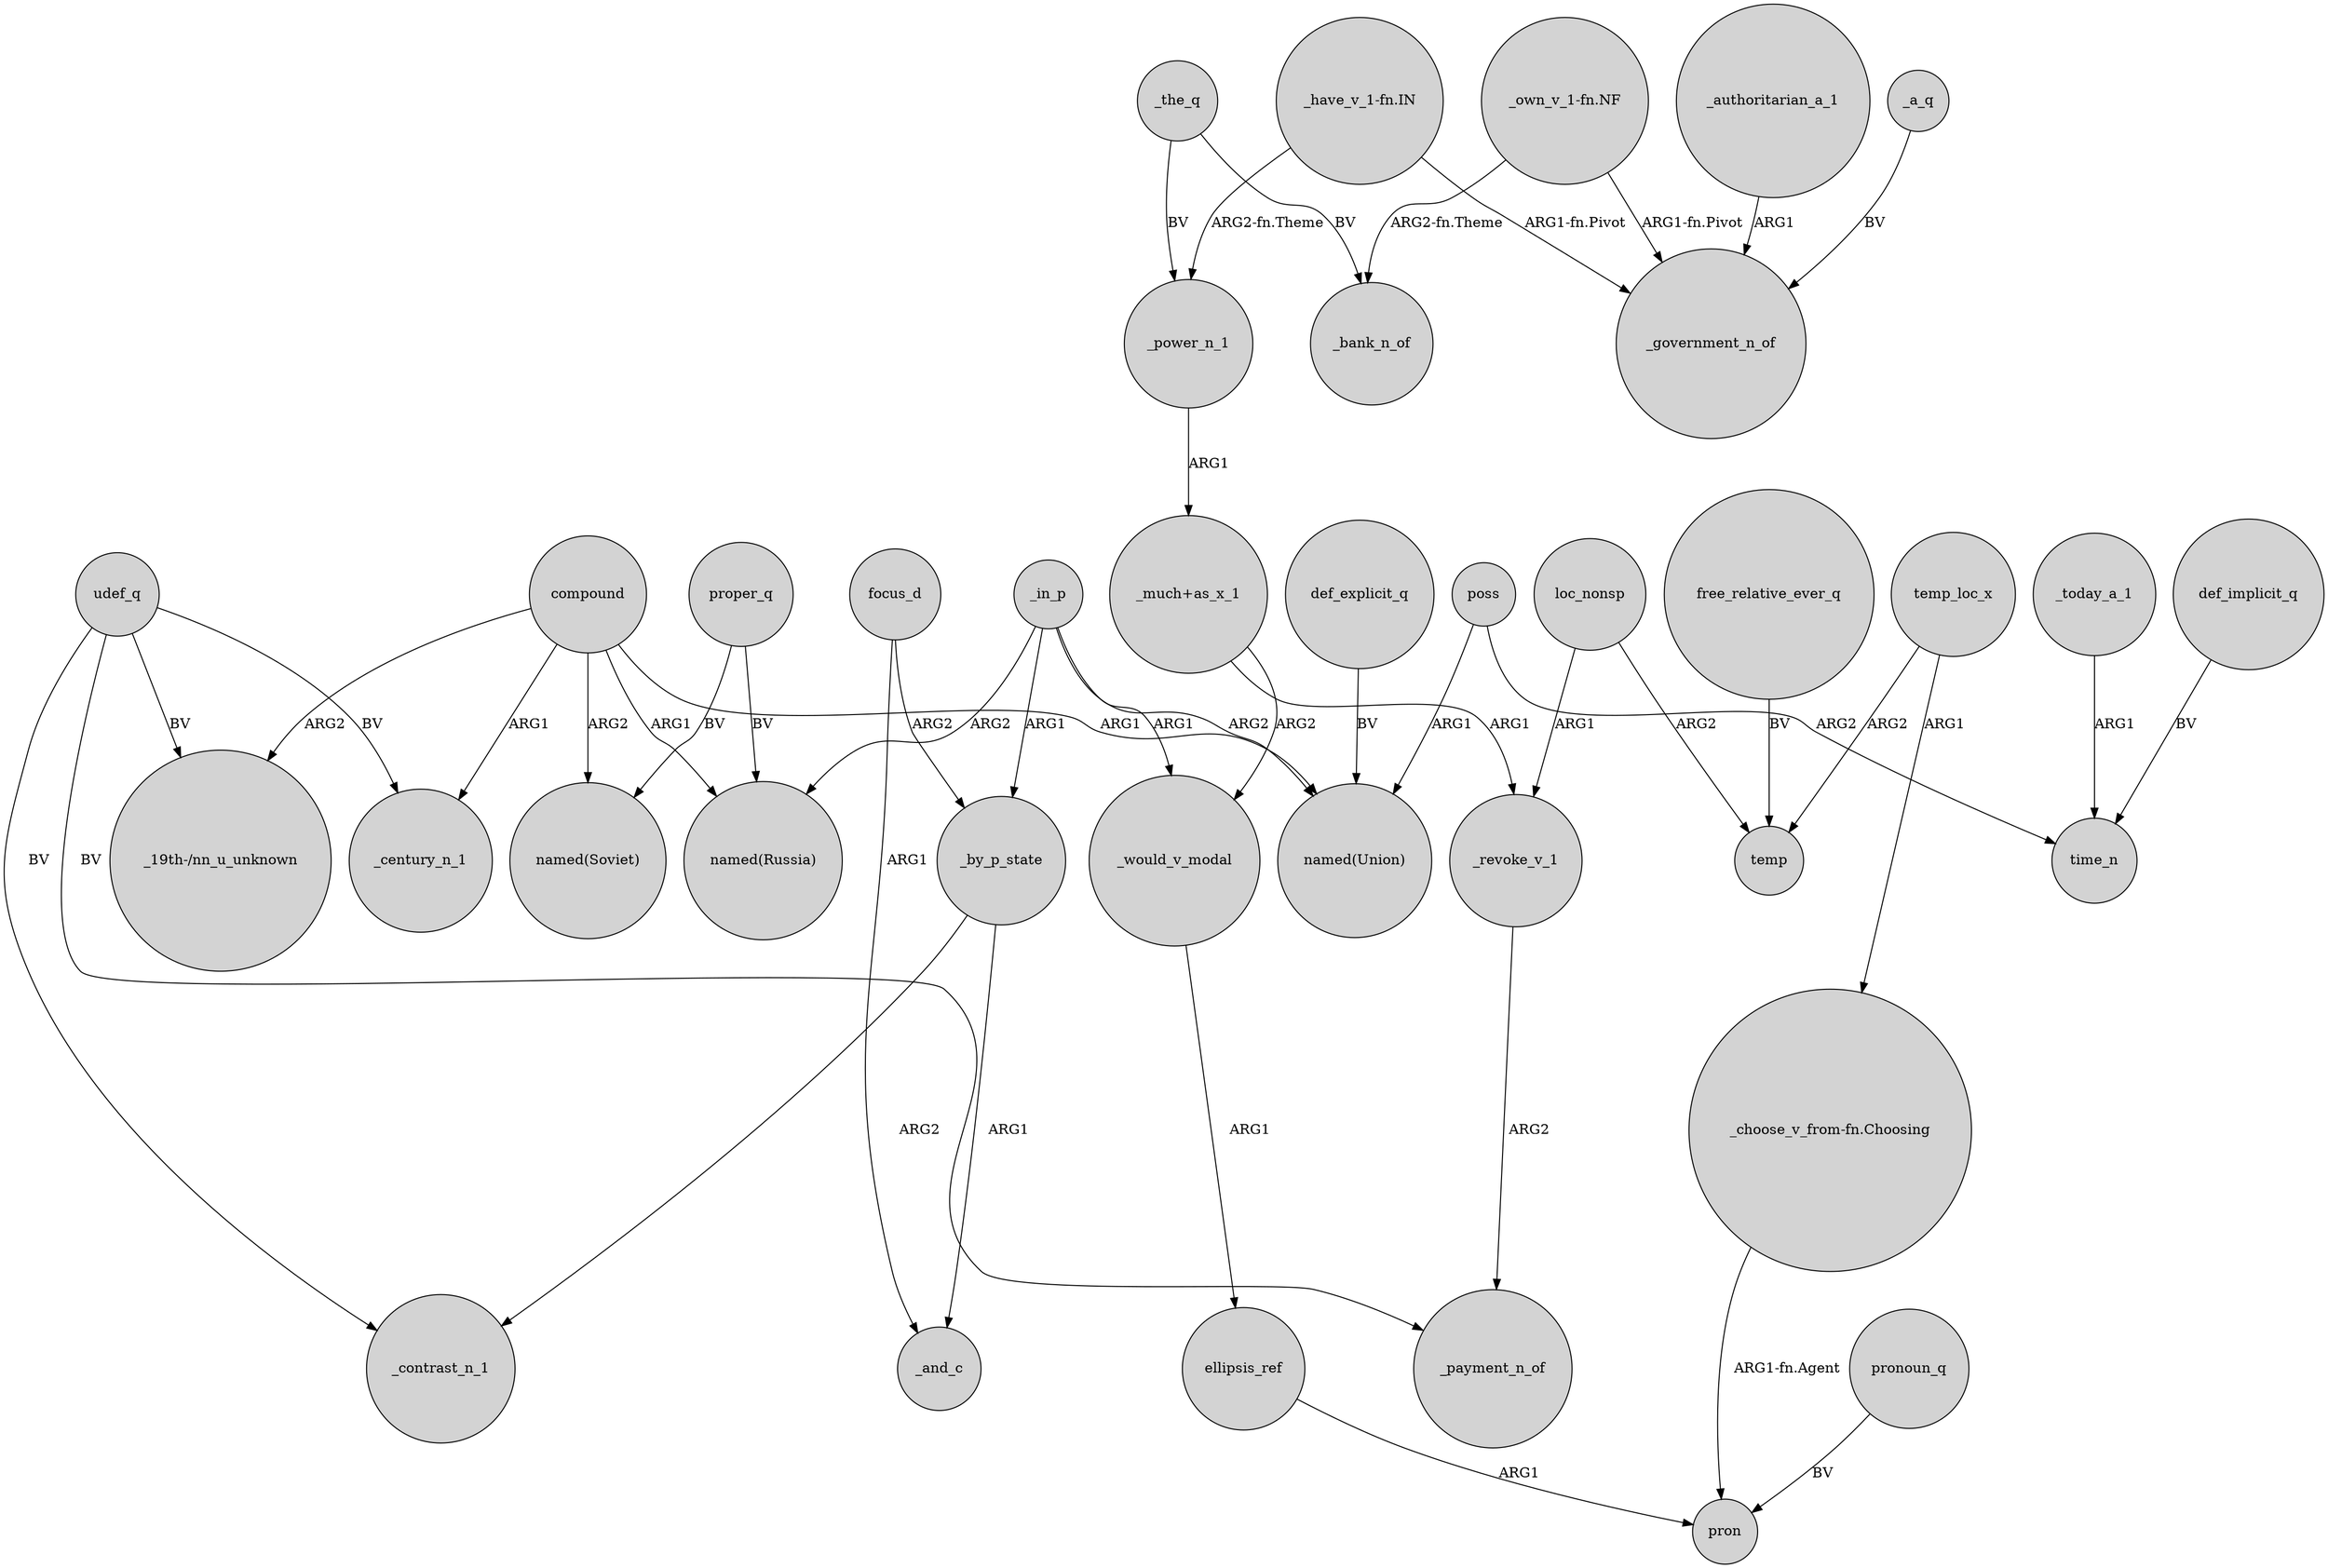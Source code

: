 digraph {
	node [shape=circle style=filled]
	focus_d -> _by_p_state [label=ARG2]
	udef_q -> "_19th-/nn_u_unknown" [label=BV]
	_the_q -> _power_n_1 [label=BV]
	temp_loc_x -> "_choose_v_from-fn.Choosing" [label=ARG1]
	_today_a_1 -> time_n [label=ARG1]
	"_much+as_x_1" -> _would_v_modal [label=ARG2]
	compound -> "_19th-/nn_u_unknown" [label=ARG2]
	"_choose_v_from-fn.Choosing" -> pron [label="ARG1-fn.Agent"]
	_in_p -> _would_v_modal [label=ARG1]
	"_own_v_1-fn.NF" -> _bank_n_of [label="ARG2-fn.Theme"]
	_in_p -> "named(Russia)" [label=ARG2]
	ellipsis_ref -> pron [label=ARG1]
	poss -> "named(Union)" [label=ARG1]
	poss -> time_n [label=ARG2]
	_authoritarian_a_1 -> _government_n_of [label=ARG1]
	"_own_v_1-fn.NF" -> _government_n_of [label="ARG1-fn.Pivot"]
	proper_q -> "named(Soviet)" [label=BV]
	compound -> "named(Russia)" [label=ARG1]
	"_have_v_1-fn.IN" -> _power_n_1 [label="ARG2-fn.Theme"]
	udef_q -> _payment_n_of [label=BV]
	_in_p -> "named(Union)" [label=ARG2]
	compound -> _century_n_1 [label=ARG1]
	pronoun_q -> pron [label=BV]
	temp_loc_x -> temp [label=ARG2]
	_the_q -> _bank_n_of [label=BV]
	loc_nonsp -> temp [label=ARG2]
	proper_q -> "named(Russia)" [label=BV]
	compound -> "named(Union)" [label=ARG1]
	udef_q -> _contrast_n_1 [label=BV]
	udef_q -> _century_n_1 [label=BV]
	focus_d -> _and_c [label=ARG1]
	_would_v_modal -> ellipsis_ref [label=ARG1]
	compound -> "named(Soviet)" [label=ARG2]
	loc_nonsp -> _revoke_v_1 [label=ARG1]
	"_have_v_1-fn.IN" -> _government_n_of [label="ARG1-fn.Pivot"]
	"_much+as_x_1" -> _revoke_v_1 [label=ARG1]
	_revoke_v_1 -> _payment_n_of [label=ARG2]
	free_relative_ever_q -> temp [label=BV]
	_by_p_state -> _contrast_n_1 [label=ARG2]
	_a_q -> _government_n_of [label=BV]
	def_explicit_q -> "named(Union)" [label=BV]
	_by_p_state -> _and_c [label=ARG1]
	_in_p -> _by_p_state [label=ARG1]
	_power_n_1 -> "_much+as_x_1" [label=ARG1]
	def_implicit_q -> time_n [label=BV]
}
